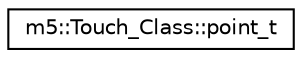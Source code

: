 digraph "Graphical Class Hierarchy"
{
 // LATEX_PDF_SIZE
  edge [fontname="Helvetica",fontsize="10",labelfontname="Helvetica",labelfontsize="10"];
  node [fontname="Helvetica",fontsize="10",shape=record];
  rankdir="LR";
  Node0 [label="m5::Touch_Class::point_t",height=0.2,width=0.4,color="black", fillcolor="white", style="filled",URL="$structm5_1_1Touch__Class_1_1point__t.html",tooltip=" "];
}
